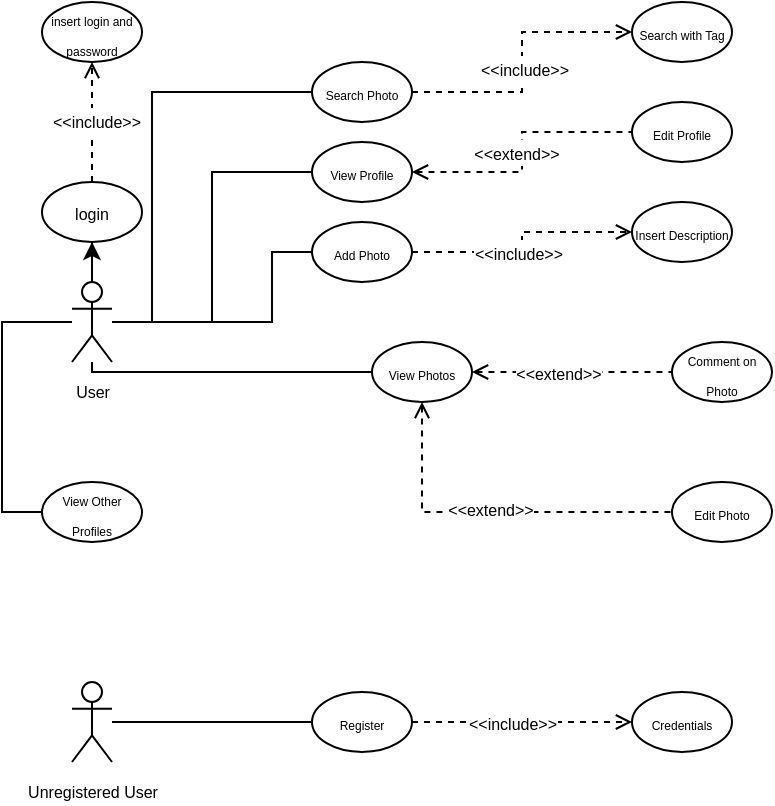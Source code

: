 <mxfile version="26.2.9">
  <diagram name="Page-1" id="kn9_HWx7dokWyOdihB-6">
    <mxGraphModel dx="506" dy="439" grid="1" gridSize="10" guides="1" tooltips="1" connect="1" arrows="1" fold="1" page="1" pageScale="1" pageWidth="827" pageHeight="1169" math="0" shadow="0">
      <root>
        <mxCell id="0" />
        <mxCell id="1" parent="0" />
        <mxCell id="QHwBkECnCuje98DW1lXp-20" style="edgeStyle=orthogonalEdgeStyle;rounded=0;orthogonalLoop=1;jettySize=auto;html=1;entryX=0;entryY=0.5;entryDx=0;entryDy=0;endArrow=none;startFill=0;" edge="1" parent="1" source="QHwBkECnCuje98DW1lXp-1" target="QHwBkECnCuje98DW1lXp-6">
          <mxGeometry relative="1" as="geometry">
            <Array as="points">
              <mxPoint x="200" y="220" />
              <mxPoint x="200" y="105" />
            </Array>
          </mxGeometry>
        </mxCell>
        <mxCell id="QHwBkECnCuje98DW1lXp-21" style="edgeStyle=orthogonalEdgeStyle;rounded=0;orthogonalLoop=1;jettySize=auto;html=1;entryX=0;entryY=0.5;entryDx=0;entryDy=0;endArrow=none;startFill=0;" edge="1" parent="1" source="QHwBkECnCuje98DW1lXp-1" target="QHwBkECnCuje98DW1lXp-7">
          <mxGeometry relative="1" as="geometry" />
        </mxCell>
        <mxCell id="QHwBkECnCuje98DW1lXp-22" style="edgeStyle=orthogonalEdgeStyle;rounded=0;orthogonalLoop=1;jettySize=auto;html=1;entryX=0;entryY=0.5;entryDx=0;entryDy=0;endArrow=none;startFill=0;" edge="1" parent="1" source="QHwBkECnCuje98DW1lXp-1" target="QHwBkECnCuje98DW1lXp-8">
          <mxGeometry relative="1" as="geometry">
            <Array as="points">
              <mxPoint x="260" y="220" />
              <mxPoint x="260" y="185" />
            </Array>
          </mxGeometry>
        </mxCell>
        <mxCell id="QHwBkECnCuje98DW1lXp-23" style="edgeStyle=orthogonalEdgeStyle;rounded=0;orthogonalLoop=1;jettySize=auto;html=1;entryX=0.5;entryY=1;entryDx=0;entryDy=0;" edge="1" parent="1" source="QHwBkECnCuje98DW1lXp-1" target="QHwBkECnCuje98DW1lXp-4">
          <mxGeometry relative="1" as="geometry" />
        </mxCell>
        <mxCell id="QHwBkECnCuje98DW1lXp-29" style="edgeStyle=orthogonalEdgeStyle;rounded=0;orthogonalLoop=1;jettySize=auto;html=1;entryX=0;entryY=0.5;entryDx=0;entryDy=0;endArrow=none;startFill=0;" edge="1" parent="1" source="QHwBkECnCuje98DW1lXp-1" target="QHwBkECnCuje98DW1lXp-26">
          <mxGeometry relative="1" as="geometry">
            <Array as="points">
              <mxPoint x="170" y="245" />
            </Array>
          </mxGeometry>
        </mxCell>
        <mxCell id="QHwBkECnCuje98DW1lXp-38" style="edgeStyle=orthogonalEdgeStyle;rounded=0;orthogonalLoop=1;jettySize=auto;html=1;entryX=0;entryY=0.5;entryDx=0;entryDy=0;endArrow=none;startFill=0;" edge="1" parent="1" source="QHwBkECnCuje98DW1lXp-1" target="QHwBkECnCuje98DW1lXp-37">
          <mxGeometry relative="1" as="geometry">
            <Array as="points">
              <mxPoint x="125" y="220" />
              <mxPoint x="125" y="315" />
            </Array>
          </mxGeometry>
        </mxCell>
        <mxCell id="QHwBkECnCuje98DW1lXp-1" value="&lt;font style=&quot;font-size: 8px;&quot;&gt;User&lt;/font&gt;" style="shape=umlActor;verticalLabelPosition=bottom;verticalAlign=top;html=1;outlineConnect=0;" vertex="1" parent="1">
          <mxGeometry x="160" y="200" width="20" height="40" as="geometry" />
        </mxCell>
        <mxCell id="QHwBkECnCuje98DW1lXp-41" style="edgeStyle=orthogonalEdgeStyle;rounded=0;orthogonalLoop=1;jettySize=auto;html=1;entryX=0;entryY=0.5;entryDx=0;entryDy=0;endArrow=none;startFill=0;" edge="1" parent="1" source="QHwBkECnCuje98DW1lXp-2" target="QHwBkECnCuje98DW1lXp-39">
          <mxGeometry relative="1" as="geometry" />
        </mxCell>
        <mxCell id="QHwBkECnCuje98DW1lXp-2" value="&lt;font style=&quot;font-size: 8px;&quot;&gt;Unregistered User&lt;/font&gt;" style="shape=umlActor;verticalLabelPosition=bottom;verticalAlign=top;html=1;outlineConnect=0;" vertex="1" parent="1">
          <mxGeometry x="160" y="400" width="20" height="40" as="geometry" />
        </mxCell>
        <mxCell id="QHwBkECnCuje98DW1lXp-24" style="edgeStyle=orthogonalEdgeStyle;rounded=0;orthogonalLoop=1;jettySize=auto;html=1;entryX=0.5;entryY=1;entryDx=0;entryDy=0;endArrow=open;endFill=0;dashed=1;" edge="1" parent="1" source="QHwBkECnCuje98DW1lXp-4" target="QHwBkECnCuje98DW1lXp-5">
          <mxGeometry relative="1" as="geometry" />
        </mxCell>
        <mxCell id="QHwBkECnCuje98DW1lXp-25" value="&lt;font style=&quot;font-size: 8px;&quot;&gt;&amp;lt;&amp;lt;include&amp;gt;&amp;gt;&lt;/font&gt;" style="edgeLabel;html=1;align=center;verticalAlign=middle;resizable=0;points=[];" vertex="1" connectable="0" parent="QHwBkECnCuje98DW1lXp-24">
          <mxGeometry x="0.033" y="-2" relative="1" as="geometry">
            <mxPoint as="offset" />
          </mxGeometry>
        </mxCell>
        <mxCell id="QHwBkECnCuje98DW1lXp-4" value="&lt;font style=&quot;font-size: 8px;&quot;&gt;login&lt;/font&gt;" style="ellipse;whiteSpace=wrap;html=1;" vertex="1" parent="1">
          <mxGeometry x="145" y="150" width="50" height="30" as="geometry" />
        </mxCell>
        <mxCell id="QHwBkECnCuje98DW1lXp-5" value="&lt;font style=&quot;font-size: 6px;&quot;&gt;insert login and password&lt;/font&gt;" style="ellipse;whiteSpace=wrap;html=1;" vertex="1" parent="1">
          <mxGeometry x="145" y="60" width="50" height="30" as="geometry" />
        </mxCell>
        <mxCell id="QHwBkECnCuje98DW1lXp-16" style="edgeStyle=orthogonalEdgeStyle;rounded=0;orthogonalLoop=1;jettySize=auto;html=1;entryX=0;entryY=0.5;entryDx=0;entryDy=0;endArrow=open;endFill=0;dashed=1;" edge="1" parent="1" source="QHwBkECnCuje98DW1lXp-6" target="QHwBkECnCuje98DW1lXp-9">
          <mxGeometry relative="1" as="geometry" />
        </mxCell>
        <mxCell id="QHwBkECnCuje98DW1lXp-17" value="&lt;font style=&quot;font-size: 8px;&quot;&gt;&amp;lt;&amp;lt;include&amp;gt;&amp;gt;&lt;/font&gt;" style="edgeLabel;html=1;align=center;verticalAlign=middle;resizable=0;points=[];" vertex="1" connectable="0" parent="QHwBkECnCuje98DW1lXp-16">
          <mxGeometry x="-0.039" y="-1" relative="1" as="geometry">
            <mxPoint as="offset" />
          </mxGeometry>
        </mxCell>
        <mxCell id="QHwBkECnCuje98DW1lXp-6" value="&lt;font style=&quot;font-size: 6px;&quot;&gt;Search Photo&lt;/font&gt;" style="ellipse;whiteSpace=wrap;html=1;" vertex="1" parent="1">
          <mxGeometry x="280" y="90" width="50" height="30" as="geometry" />
        </mxCell>
        <mxCell id="QHwBkECnCuje98DW1lXp-18" style="edgeStyle=orthogonalEdgeStyle;rounded=0;orthogonalLoop=1;jettySize=auto;html=1;entryX=0;entryY=0.5;entryDx=0;entryDy=0;dashed=1;endArrow=none;endFill=0;startArrow=open;startFill=0;" edge="1" parent="1" source="QHwBkECnCuje98DW1lXp-7" target="QHwBkECnCuje98DW1lXp-10">
          <mxGeometry relative="1" as="geometry" />
        </mxCell>
        <mxCell id="QHwBkECnCuje98DW1lXp-19" value="&lt;span style=&quot;font-size: 8px;&quot;&gt;&amp;lt;&amp;lt;extend&amp;gt;&amp;gt;&lt;/span&gt;" style="edgeLabel;html=1;align=center;verticalAlign=middle;resizable=0;points=[];" vertex="1" connectable="0" parent="QHwBkECnCuje98DW1lXp-18">
          <mxGeometry y="3" relative="1" as="geometry">
            <mxPoint as="offset" />
          </mxGeometry>
        </mxCell>
        <mxCell id="QHwBkECnCuje98DW1lXp-7" value="&lt;font style=&quot;font-size: 6px;&quot;&gt;View Profile&lt;/font&gt;" style="ellipse;whiteSpace=wrap;html=1;" vertex="1" parent="1">
          <mxGeometry x="280" y="130" width="50" height="30" as="geometry" />
        </mxCell>
        <mxCell id="QHwBkECnCuje98DW1lXp-12" style="edgeStyle=orthogonalEdgeStyle;rounded=0;orthogonalLoop=1;jettySize=auto;html=1;entryX=0;entryY=0.5;entryDx=0;entryDy=0;dashed=1;endArrow=open;endFill=0;" edge="1" parent="1" source="QHwBkECnCuje98DW1lXp-8" target="QHwBkECnCuje98DW1lXp-11">
          <mxGeometry relative="1" as="geometry" />
        </mxCell>
        <mxCell id="QHwBkECnCuje98DW1lXp-13" value="&lt;font style=&quot;font-size: 8px;&quot;&gt;&amp;lt;&amp;lt;include&amp;gt;&amp;gt;&lt;/font&gt;" style="edgeLabel;html=1;align=center;verticalAlign=middle;resizable=0;points=[];" vertex="1" connectable="0" parent="QHwBkECnCuje98DW1lXp-12">
          <mxGeometry x="-0.075" y="2" relative="1" as="geometry">
            <mxPoint as="offset" />
          </mxGeometry>
        </mxCell>
        <mxCell id="QHwBkECnCuje98DW1lXp-8" value="&lt;font style=&quot;font-size: 6px;&quot;&gt;Add Photo&lt;/font&gt;" style="ellipse;whiteSpace=wrap;html=1;" vertex="1" parent="1">
          <mxGeometry x="280" y="170" width="50" height="30" as="geometry" />
        </mxCell>
        <mxCell id="QHwBkECnCuje98DW1lXp-9" value="&lt;font style=&quot;font-size: 6px;&quot;&gt;Search with Tag&lt;/font&gt;" style="ellipse;whiteSpace=wrap;html=1;" vertex="1" parent="1">
          <mxGeometry x="440" y="60" width="50" height="30" as="geometry" />
        </mxCell>
        <mxCell id="QHwBkECnCuje98DW1lXp-10" value="&lt;span style=&quot;font-size: 6px;&quot;&gt;Edit Profile&lt;/span&gt;" style="ellipse;whiteSpace=wrap;html=1;" vertex="1" parent="1">
          <mxGeometry x="440" y="110" width="50" height="30" as="geometry" />
        </mxCell>
        <mxCell id="QHwBkECnCuje98DW1lXp-11" value="&lt;font style=&quot;font-size: 6px;&quot;&gt;Insert Description&lt;/font&gt;" style="ellipse;whiteSpace=wrap;html=1;" vertex="1" parent="1">
          <mxGeometry x="440" y="160" width="50" height="30" as="geometry" />
        </mxCell>
        <mxCell id="QHwBkECnCuje98DW1lXp-30" style="edgeStyle=orthogonalEdgeStyle;rounded=0;orthogonalLoop=1;jettySize=auto;html=1;entryX=0;entryY=0.5;entryDx=0;entryDy=0;dashed=1;startArrow=open;startFill=0;endArrow=none;" edge="1" parent="1" source="QHwBkECnCuje98DW1lXp-26" target="QHwBkECnCuje98DW1lXp-27">
          <mxGeometry relative="1" as="geometry" />
        </mxCell>
        <mxCell id="QHwBkECnCuje98DW1lXp-34" value="&lt;font style=&quot;font-size: 8px;&quot;&gt;&amp;lt;&amp;lt;extend&amp;gt;&amp;gt;&lt;/font&gt;" style="edgeLabel;html=1;align=center;verticalAlign=middle;resizable=0;points=[];" vertex="1" connectable="0" parent="QHwBkECnCuje98DW1lXp-30">
          <mxGeometry x="-0.139" relative="1" as="geometry">
            <mxPoint as="offset" />
          </mxGeometry>
        </mxCell>
        <mxCell id="QHwBkECnCuje98DW1lXp-35" style="edgeStyle=orthogonalEdgeStyle;rounded=0;orthogonalLoop=1;jettySize=auto;html=1;entryX=0;entryY=0.5;entryDx=0;entryDy=0;endArrow=none;startFill=0;startArrow=open;dashed=1;" edge="1" parent="1" source="QHwBkECnCuje98DW1lXp-26" target="QHwBkECnCuje98DW1lXp-28">
          <mxGeometry relative="1" as="geometry">
            <Array as="points">
              <mxPoint x="335" y="315" />
            </Array>
          </mxGeometry>
        </mxCell>
        <mxCell id="QHwBkECnCuje98DW1lXp-36" value="&lt;font style=&quot;font-size: 8px;&quot;&gt;&amp;lt;&amp;lt;extend&amp;gt;&amp;gt;&lt;/font&gt;" style="edgeLabel;html=1;align=center;verticalAlign=middle;resizable=0;points=[];" vertex="1" connectable="0" parent="QHwBkECnCuje98DW1lXp-35">
          <mxGeometry x="-0.014" y="2" relative="1" as="geometry">
            <mxPoint as="offset" />
          </mxGeometry>
        </mxCell>
        <mxCell id="QHwBkECnCuje98DW1lXp-26" value="&lt;font style=&quot;font-size: 6px;&quot;&gt;View Photos&lt;/font&gt;" style="ellipse;whiteSpace=wrap;html=1;" vertex="1" parent="1">
          <mxGeometry x="310" y="230" width="50" height="30" as="geometry" />
        </mxCell>
        <mxCell id="QHwBkECnCuje98DW1lXp-27" value="&lt;span style=&quot;font-size: 6px;&quot;&gt;Comment on Photo&lt;/span&gt;" style="ellipse;whiteSpace=wrap;html=1;" vertex="1" parent="1">
          <mxGeometry x="460" y="230" width="50" height="30" as="geometry" />
        </mxCell>
        <mxCell id="QHwBkECnCuje98DW1lXp-28" value="&lt;font style=&quot;font-size: 6px;&quot;&gt;Edit Photo&lt;/font&gt;" style="ellipse;whiteSpace=wrap;html=1;" vertex="1" parent="1">
          <mxGeometry x="460" y="300" width="50" height="30" as="geometry" />
        </mxCell>
        <mxCell id="QHwBkECnCuje98DW1lXp-37" value="&lt;font style=&quot;font-size: 6px;&quot;&gt;View Other Profiles&lt;/font&gt;" style="ellipse;whiteSpace=wrap;html=1;" vertex="1" parent="1">
          <mxGeometry x="145" y="300" width="50" height="30" as="geometry" />
        </mxCell>
        <mxCell id="QHwBkECnCuje98DW1lXp-42" style="edgeStyle=orthogonalEdgeStyle;rounded=0;orthogonalLoop=1;jettySize=auto;html=1;entryX=0;entryY=0.5;entryDx=0;entryDy=0;endArrow=open;endFill=0;dashed=1;" edge="1" parent="1" source="QHwBkECnCuje98DW1lXp-39" target="QHwBkECnCuje98DW1lXp-40">
          <mxGeometry relative="1" as="geometry" />
        </mxCell>
        <mxCell id="QHwBkECnCuje98DW1lXp-46" value="&lt;font style=&quot;font-size: 8px;&quot;&gt;&amp;lt;&amp;lt;include&amp;gt;&amp;gt;&lt;/font&gt;" style="edgeLabel;html=1;align=center;verticalAlign=middle;resizable=0;points=[];" vertex="1" connectable="0" parent="QHwBkECnCuje98DW1lXp-42">
          <mxGeometry x="-0.275" relative="1" as="geometry">
            <mxPoint x="10" as="offset" />
          </mxGeometry>
        </mxCell>
        <mxCell id="QHwBkECnCuje98DW1lXp-39" value="&lt;font style=&quot;font-size: 6px;&quot;&gt;Register&lt;/font&gt;" style="ellipse;whiteSpace=wrap;html=1;" vertex="1" parent="1">
          <mxGeometry x="280" y="405" width="50" height="30" as="geometry" />
        </mxCell>
        <mxCell id="QHwBkECnCuje98DW1lXp-40" value="&lt;font style=&quot;font-size: 6px;&quot;&gt;Credentials&lt;/font&gt;" style="ellipse;whiteSpace=wrap;html=1;" vertex="1" parent="1">
          <mxGeometry x="440" y="405" width="50" height="30" as="geometry" />
        </mxCell>
      </root>
    </mxGraphModel>
  </diagram>
</mxfile>
